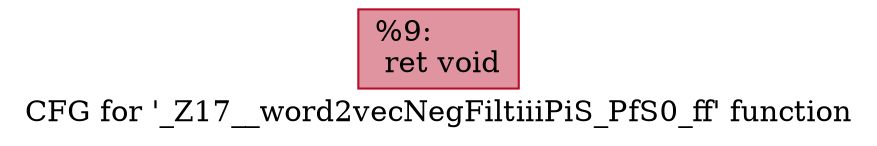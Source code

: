 digraph "CFG for '_Z17__word2vecNegFiltiiiPiS_PfS0_ff' function" {
	label="CFG for '_Z17__word2vecNegFiltiiiPiS_PfS0_ff' function";

	Node0x4953d20 [shape=record,color="#b70d28ff", style=filled, fillcolor="#b70d2870",label="{%9:\l  ret void\l}"];
}
